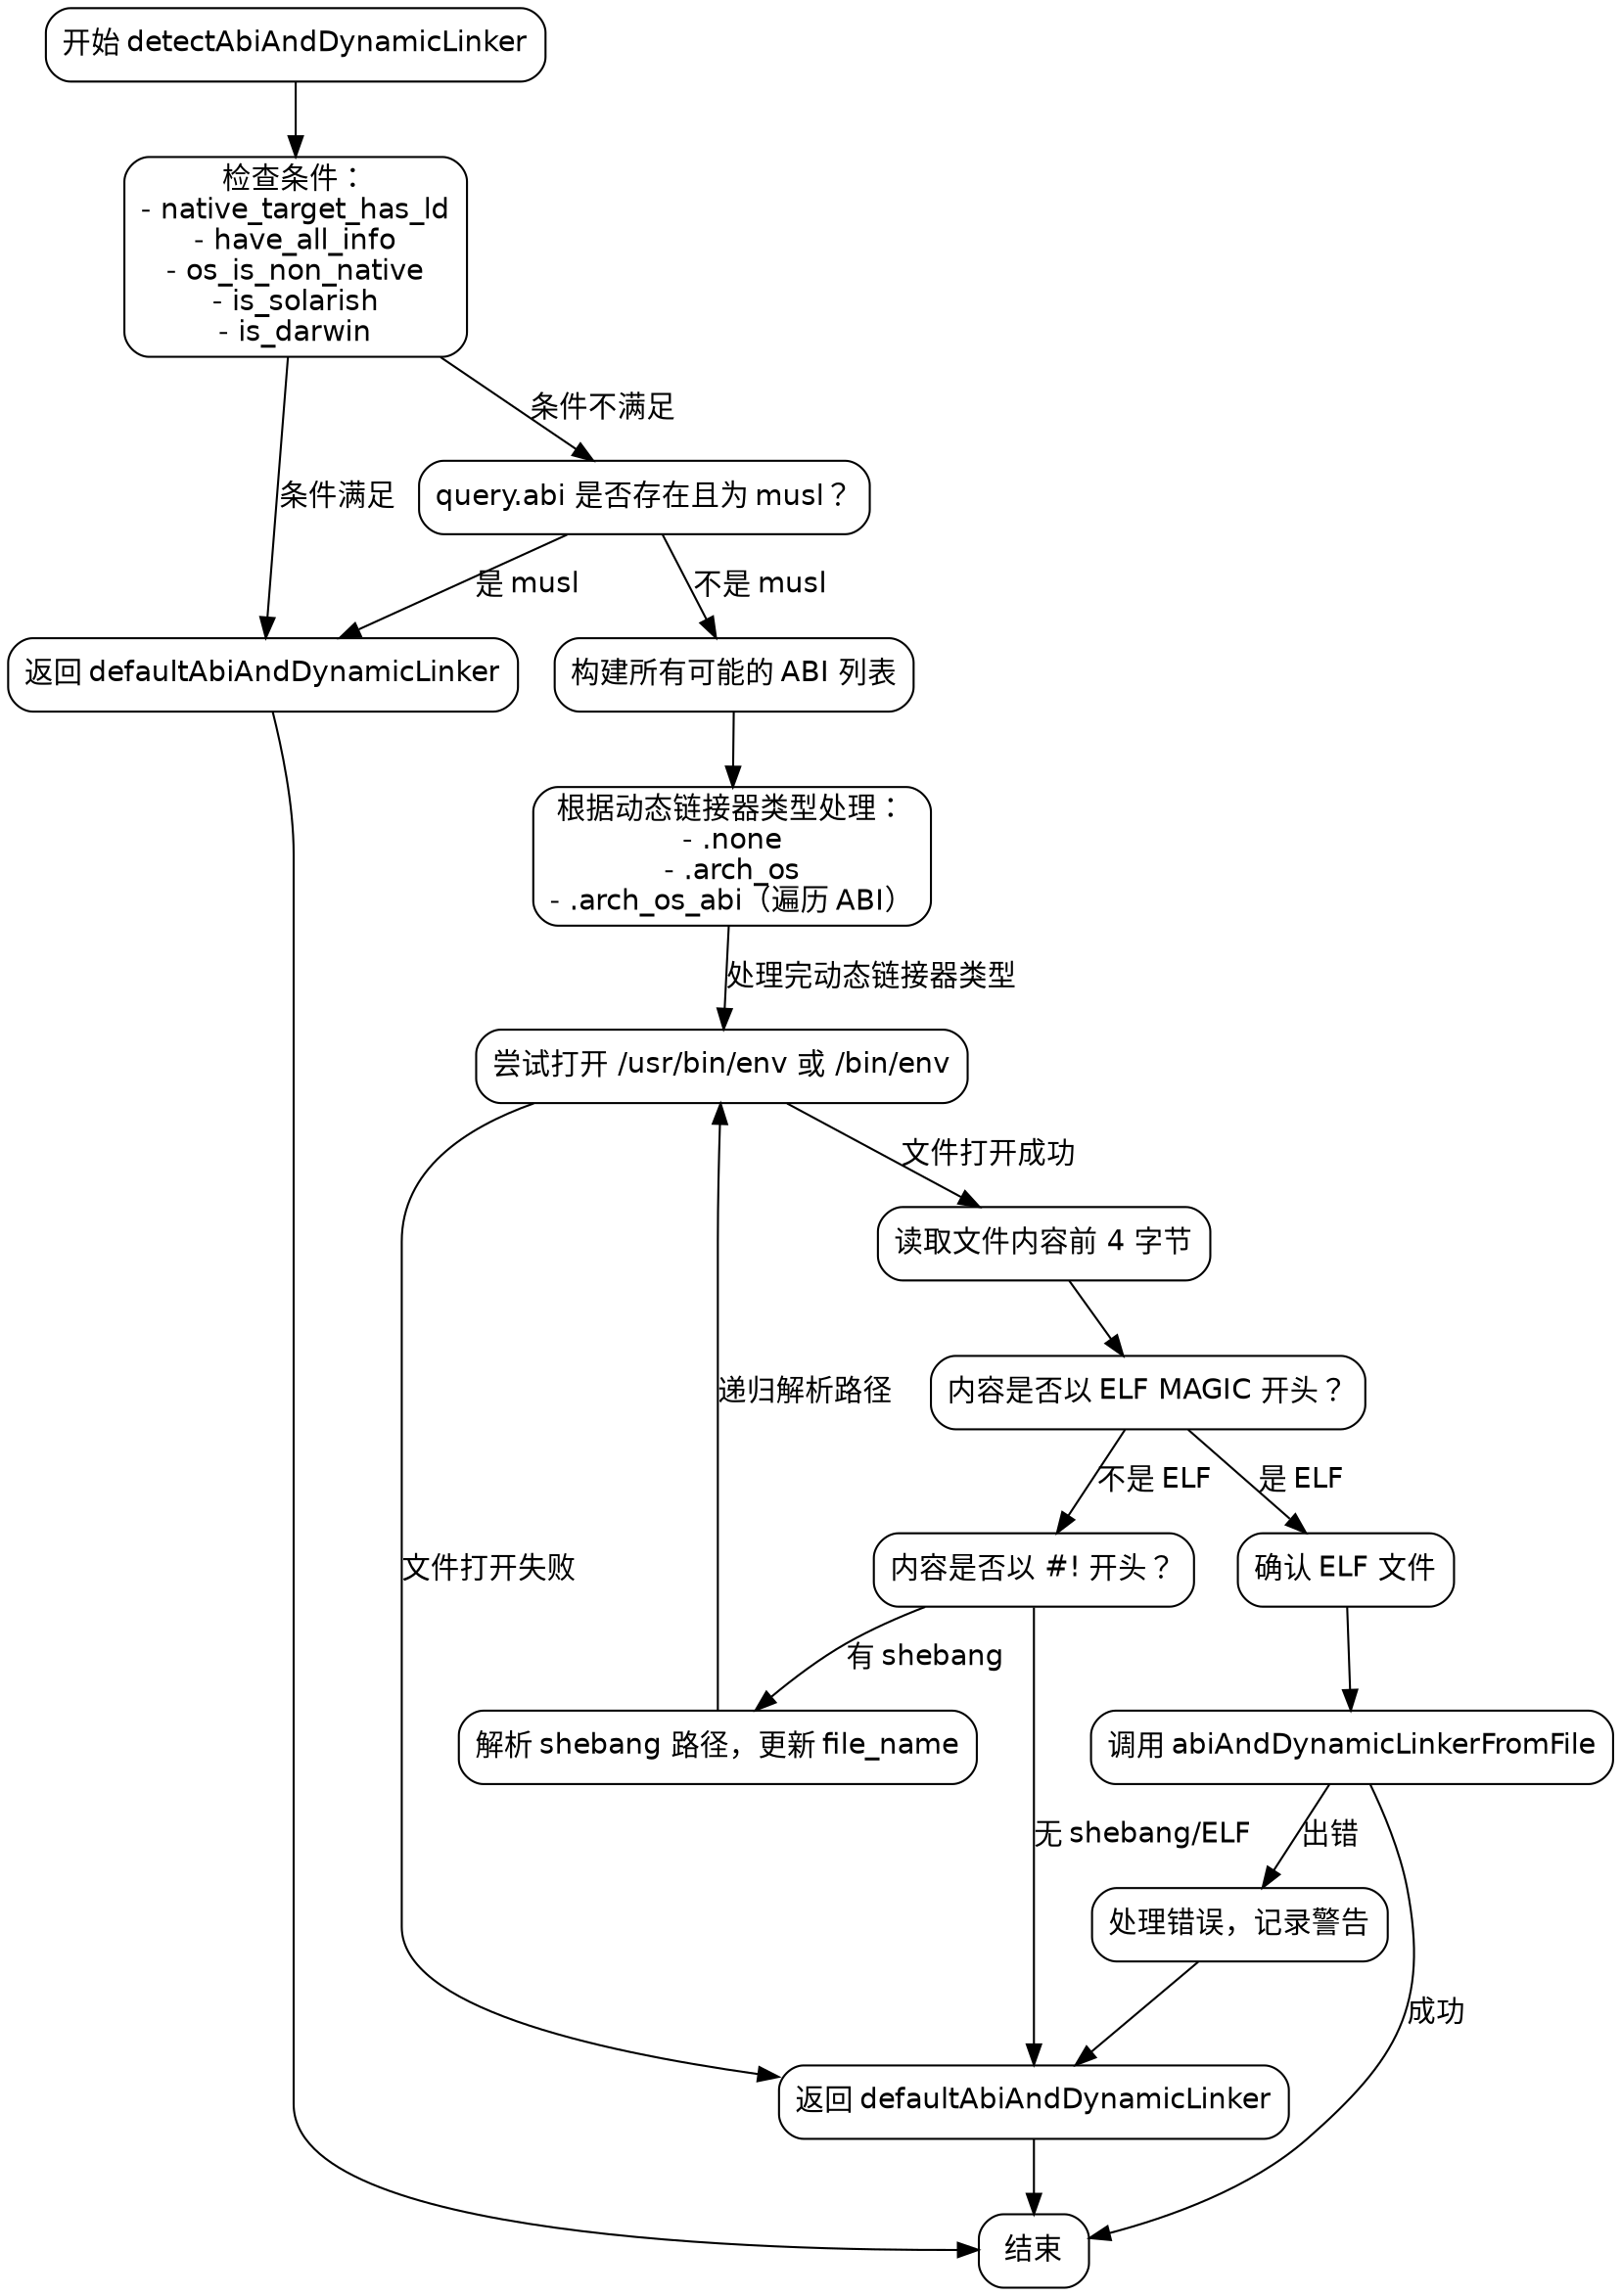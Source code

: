
digraph flowchart {
    node [shape=rectangle, style="rounded", fontname="Helvetica"];
    edge [fontname="Helvetica"];

    start [label="开始 detectAbiAndDynamicLinker"];
    check_conditions [label="检查条件：\n- native_target_has_ld\n- have_all_info\n- os_is_non_native\n- is_solarish\n- is_darwin"];
    return_default_early [label="返回 defaultAbiAndDynamicLinker"];
    check_abi_musl [label="query.abi 是否存在且为 musl？"];
    build_abi_list [label="构建所有可能的 ABI 列表"];
    handle_ld_kind [label="根据动态链接器类型处理：\n- .none\n- .arch_os\n- .arch_os_abi（遍历 ABI）"];
    try_open_env [label="尝试打开 /usr/bin/env 或 /bin/env"];
    read_file_content [label="读取文件内容前 4 字节"];
    check_elf_magic [label="内容是否以 ELF MAGIC 开头？"];
    check_shebang [label="内容是否以 #! 开头？"];
    parse_shebang [label="解析 shebang 路径，更新 file_name"];
    open_elf_file [label="确认 ELF 文件"];
    call_abi_from_file [label="调用 abiAndDynamicLinkerFromFile"];
    handle_errors [label="处理错误，记录警告"];
    return_default_fallback [label="返回 defaultAbiAndDynamicLinker"];
    end [label="结束"];

    start -> check_conditions;
    check_conditions -> return_default_early [label="条件满足"];
    check_conditions -> check_abi_musl [label="条件不满足"];
    check_abi_musl -> return_default_early [label="是 musl"];
    check_abi_musl -> build_abi_list [label="不是 musl"];
    build_abi_list -> handle_ld_kind;
    handle_ld_kind -> try_open_env [label="处理完动态链接器类型"];
    try_open_env -> read_file_content [label="文件打开成功"];
    try_open_env -> return_default_fallback [label="文件打开失败"];
    read_file_content -> check_elf_magic;
    check_elf_magic -> open_elf_file [label="是 ELF"];
    check_elf_magic -> check_shebang [label="不是 ELF"];
    check_shebang -> parse_shebang [label="有 shebang"];
    check_shebang -> return_default_fallback [label="无 shebang/ELF"];
    parse_shebang -> try_open_env [label="递归解析路径"];
    open_elf_file -> call_abi_from_file;
    call_abi_from_file -> end [label="成功"];
    call_abi_from_file -> handle_errors [label="出错"];
    handle_errors -> return_default_fallback;
    return_default_early -> end;
    return_default_fallback -> end;
}
